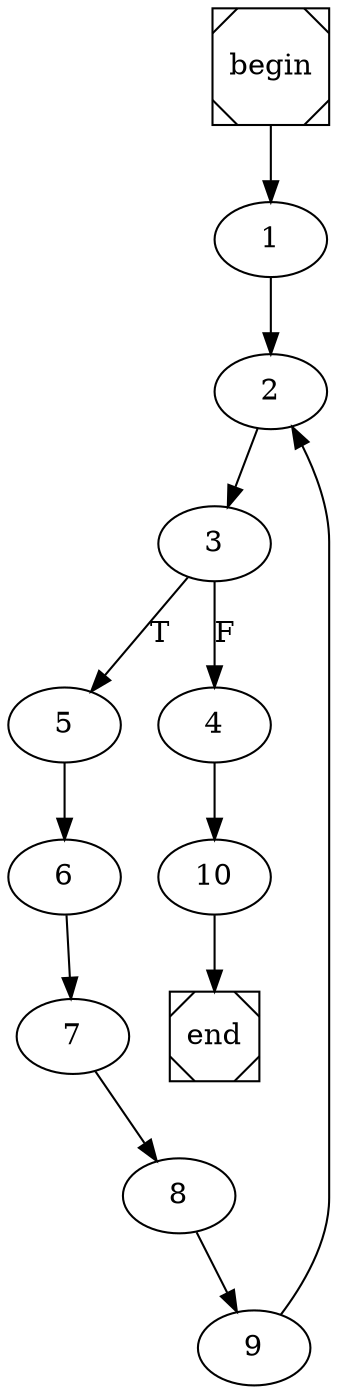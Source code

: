 digraph cfg {
	begin [shape=Msquare];
	end [shape=Msquare];
	begin -> 1;	1 -> 2;	2 -> 3;	3 -> 5[label=T];	3 -> 4[label=F];	4 -> 10;	5 -> 6;	6 -> 7;	7 -> 8;	8 -> 9;	9 -> 2;	10 -> end;}
